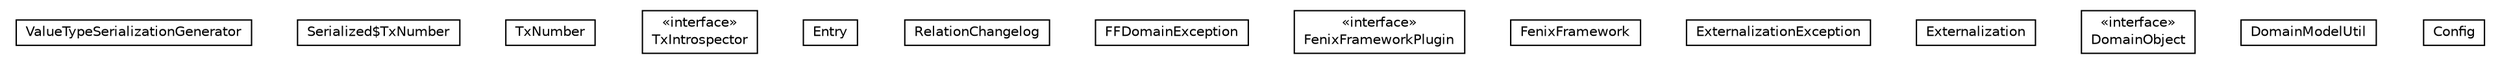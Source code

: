 #!/usr/local/bin/dot
#
# Class diagram 
# Generated by UMLGraph version 5.1 (http://www.umlgraph.org/)
#

digraph G {
	edge [fontname="Helvetica",fontsize=10,labelfontname="Helvetica",labelfontsize=10];
	node [fontname="Helvetica",fontsize=10,shape=plaintext];
	nodesep=0.25;
	ranksep=0.5;
	// pt.ist.fenixframework.ValueTypeSerializationGenerator
	c1437 [label=<<table title="pt.ist.fenixframework.ValueTypeSerializationGenerator" border="0" cellborder="1" cellspacing="0" cellpadding="2" port="p" href="./ValueTypeSerializationGenerator.html">
		<tr><td><table border="0" cellspacing="0" cellpadding="1">
<tr><td align="center" balign="center"> ValueTypeSerializationGenerator </td></tr>
		</table></td></tr>
		</table>>, fontname="Helvetica", fontcolor="black", fontsize=10.0];
	// pt.ist.fenixframework.ValueTypeSerializationGenerator.Serialized$TxNumber
	c1438 [label=<<table title="pt.ist.fenixframework.ValueTypeSerializationGenerator.Serialized$TxNumber" border="0" cellborder="1" cellspacing="0" cellpadding="2" port="p" href="./ValueTypeSerializationGenerator.Serialized$TxNumber.html">
		<tr><td><table border="0" cellspacing="0" cellpadding="1">
<tr><td align="center" balign="center"> Serialized$TxNumber </td></tr>
		</table></td></tr>
		</table>>, fontname="Helvetica", fontcolor="black", fontsize=10.0];
	// pt.ist.fenixframework.TxNumber
	c1439 [label=<<table title="pt.ist.fenixframework.TxNumber" border="0" cellborder="1" cellspacing="0" cellpadding="2" port="p" href="./TxNumber.html">
		<tr><td><table border="0" cellspacing="0" cellpadding="1">
<tr><td align="center" balign="center"> TxNumber </td></tr>
		</table></td></tr>
		</table>>, fontname="Helvetica", fontcolor="black", fontsize=10.0];
	// pt.ist.fenixframework.TxIntrospector
	c1440 [label=<<table title="pt.ist.fenixframework.TxIntrospector" border="0" cellborder="1" cellspacing="0" cellpadding="2" port="p" href="./TxIntrospector.html">
		<tr><td><table border="0" cellspacing="0" cellpadding="1">
<tr><td align="center" balign="center"> &#171;interface&#187; </td></tr>
<tr><td align="center" balign="center"> TxIntrospector </td></tr>
		</table></td></tr>
		</table>>, fontname="Helvetica", fontcolor="black", fontsize=10.0];
	// pt.ist.fenixframework.TxIntrospector.Entry
	c1441 [label=<<table title="pt.ist.fenixframework.TxIntrospector.Entry" border="0" cellborder="1" cellspacing="0" cellpadding="2" port="p" href="./TxIntrospector.Entry.html">
		<tr><td><table border="0" cellspacing="0" cellpadding="1">
<tr><td align="center" balign="center"> Entry </td></tr>
		</table></td></tr>
		</table>>, fontname="Helvetica", fontcolor="black", fontsize=10.0];
	// pt.ist.fenixframework.TxIntrospector.RelationChangelog
	c1442 [label=<<table title="pt.ist.fenixframework.TxIntrospector.RelationChangelog" border="0" cellborder="1" cellspacing="0" cellpadding="2" port="p" href="./TxIntrospector.RelationChangelog.html">
		<tr><td><table border="0" cellspacing="0" cellpadding="1">
<tr><td align="center" balign="center"> RelationChangelog </td></tr>
		</table></td></tr>
		</table>>, fontname="Helvetica", fontcolor="black", fontsize=10.0];
	// pt.ist.fenixframework.FFDomainException
	c1443 [label=<<table title="pt.ist.fenixframework.FFDomainException" border="0" cellborder="1" cellspacing="0" cellpadding="2" port="p" href="./FFDomainException.html">
		<tr><td><table border="0" cellspacing="0" cellpadding="1">
<tr><td align="center" balign="center"> FFDomainException </td></tr>
		</table></td></tr>
		</table>>, fontname="Helvetica", fontcolor="black", fontsize=10.0];
	// pt.ist.fenixframework.FenixFrameworkPlugin
	c1444 [label=<<table title="pt.ist.fenixframework.FenixFrameworkPlugin" border="0" cellborder="1" cellspacing="0" cellpadding="2" port="p" href="./FenixFrameworkPlugin.html">
		<tr><td><table border="0" cellspacing="0" cellpadding="1">
<tr><td align="center" balign="center"> &#171;interface&#187; </td></tr>
<tr><td align="center" balign="center"> FenixFrameworkPlugin </td></tr>
		</table></td></tr>
		</table>>, fontname="Helvetica", fontcolor="black", fontsize=10.0];
	// pt.ist.fenixframework.FenixFramework
	c1445 [label=<<table title="pt.ist.fenixframework.FenixFramework" border="0" cellborder="1" cellspacing="0" cellpadding="2" port="p" href="./FenixFramework.html">
		<tr><td><table border="0" cellspacing="0" cellpadding="1">
<tr><td align="center" balign="center"> FenixFramework </td></tr>
		</table></td></tr>
		</table>>, fontname="Helvetica", fontcolor="black", fontsize=10.0];
	// pt.ist.fenixframework.ExternalizationException
	c1446 [label=<<table title="pt.ist.fenixframework.ExternalizationException" border="0" cellborder="1" cellspacing="0" cellpadding="2" port="p" href="./ExternalizationException.html">
		<tr><td><table border="0" cellspacing="0" cellpadding="1">
<tr><td align="center" balign="center"> ExternalizationException </td></tr>
		</table></td></tr>
		</table>>, fontname="Helvetica", fontcolor="black", fontsize=10.0];
	// pt.ist.fenixframework.Externalization
	c1447 [label=<<table title="pt.ist.fenixframework.Externalization" border="0" cellborder="1" cellspacing="0" cellpadding="2" port="p" href="./Externalization.html">
		<tr><td><table border="0" cellspacing="0" cellpadding="1">
<tr><td align="center" balign="center"> Externalization </td></tr>
		</table></td></tr>
		</table>>, fontname="Helvetica", fontcolor="black", fontsize=10.0];
	// pt.ist.fenixframework.DomainObject
	c1448 [label=<<table title="pt.ist.fenixframework.DomainObject" border="0" cellborder="1" cellspacing="0" cellpadding="2" port="p" href="./DomainObject.html">
		<tr><td><table border="0" cellspacing="0" cellpadding="1">
<tr><td align="center" balign="center"> &#171;interface&#187; </td></tr>
<tr><td align="center" balign="center"> DomainObject </td></tr>
		</table></td></tr>
		</table>>, fontname="Helvetica", fontcolor="black", fontsize=10.0];
	// pt.ist.fenixframework.DomainModelUtil
	c1449 [label=<<table title="pt.ist.fenixframework.DomainModelUtil" border="0" cellborder="1" cellspacing="0" cellpadding="2" port="p" href="./DomainModelUtil.html">
		<tr><td><table border="0" cellspacing="0" cellpadding="1">
<tr><td align="center" balign="center"> DomainModelUtil </td></tr>
		</table></td></tr>
		</table>>, fontname="Helvetica", fontcolor="black", fontsize=10.0];
	// pt.ist.fenixframework.Config
	c1450 [label=<<table title="pt.ist.fenixframework.Config" border="0" cellborder="1" cellspacing="0" cellpadding="2" port="p" href="./Config.html">
		<tr><td><table border="0" cellspacing="0" cellpadding="1">
<tr><td align="center" balign="center"> Config </td></tr>
		</table></td></tr>
		</table>>, fontname="Helvetica", fontcolor="black", fontsize=10.0];
}

